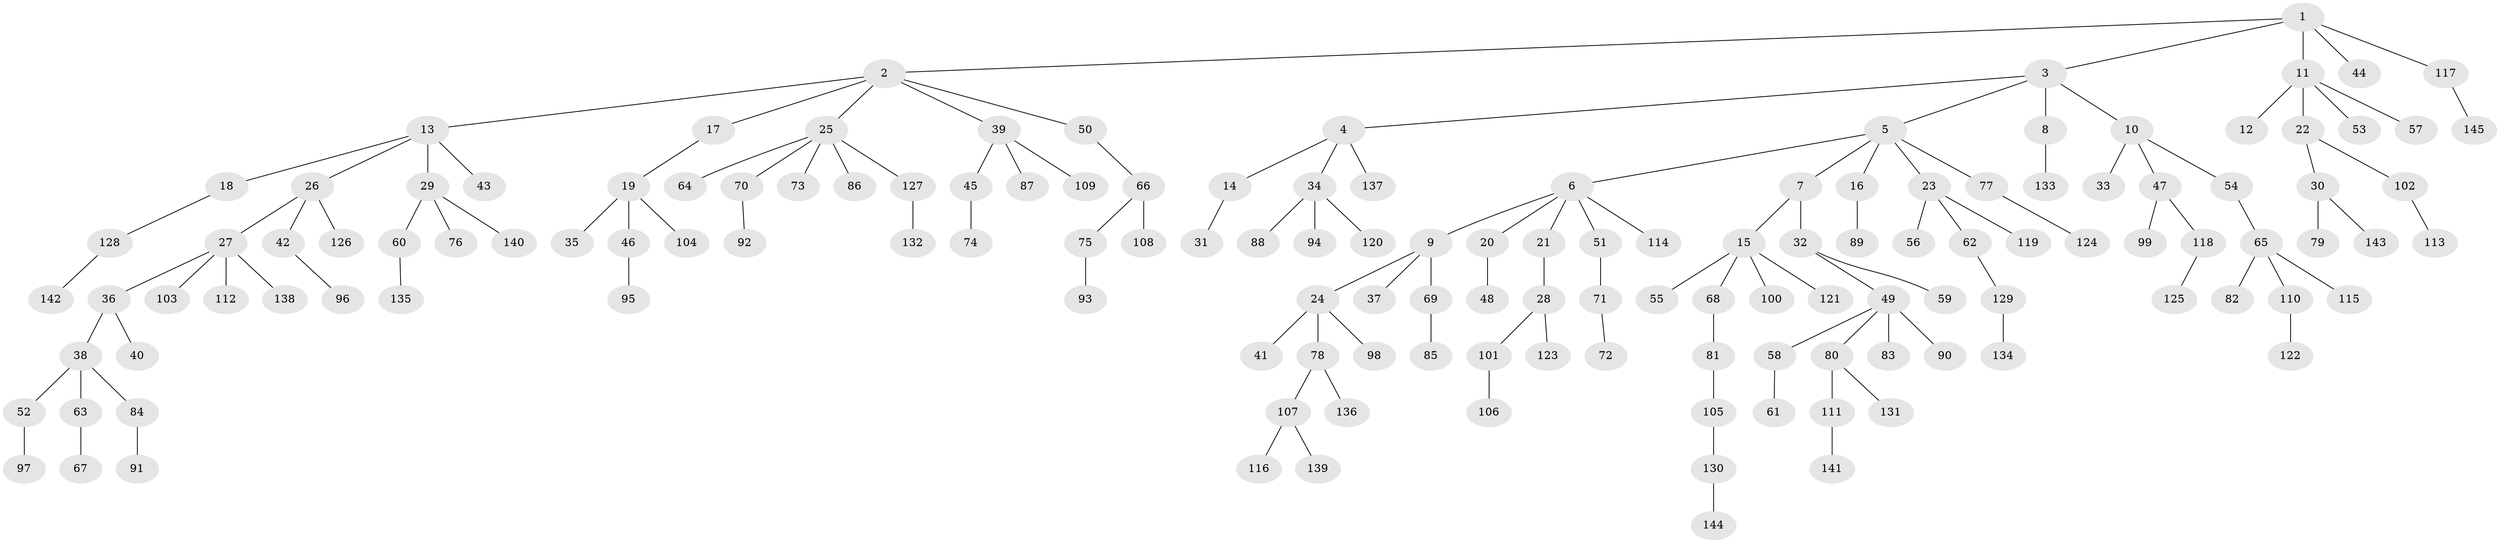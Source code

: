 // Generated by graph-tools (version 1.1) at 2025/11/02/27/25 16:11:25]
// undirected, 145 vertices, 144 edges
graph export_dot {
graph [start="1"]
  node [color=gray90,style=filled];
  1;
  2;
  3;
  4;
  5;
  6;
  7;
  8;
  9;
  10;
  11;
  12;
  13;
  14;
  15;
  16;
  17;
  18;
  19;
  20;
  21;
  22;
  23;
  24;
  25;
  26;
  27;
  28;
  29;
  30;
  31;
  32;
  33;
  34;
  35;
  36;
  37;
  38;
  39;
  40;
  41;
  42;
  43;
  44;
  45;
  46;
  47;
  48;
  49;
  50;
  51;
  52;
  53;
  54;
  55;
  56;
  57;
  58;
  59;
  60;
  61;
  62;
  63;
  64;
  65;
  66;
  67;
  68;
  69;
  70;
  71;
  72;
  73;
  74;
  75;
  76;
  77;
  78;
  79;
  80;
  81;
  82;
  83;
  84;
  85;
  86;
  87;
  88;
  89;
  90;
  91;
  92;
  93;
  94;
  95;
  96;
  97;
  98;
  99;
  100;
  101;
  102;
  103;
  104;
  105;
  106;
  107;
  108;
  109;
  110;
  111;
  112;
  113;
  114;
  115;
  116;
  117;
  118;
  119;
  120;
  121;
  122;
  123;
  124;
  125;
  126;
  127;
  128;
  129;
  130;
  131;
  132;
  133;
  134;
  135;
  136;
  137;
  138;
  139;
  140;
  141;
  142;
  143;
  144;
  145;
  1 -- 2;
  1 -- 3;
  1 -- 11;
  1 -- 44;
  1 -- 117;
  2 -- 13;
  2 -- 17;
  2 -- 25;
  2 -- 39;
  2 -- 50;
  3 -- 4;
  3 -- 5;
  3 -- 8;
  3 -- 10;
  4 -- 14;
  4 -- 34;
  4 -- 137;
  5 -- 6;
  5 -- 7;
  5 -- 16;
  5 -- 23;
  5 -- 77;
  6 -- 9;
  6 -- 20;
  6 -- 21;
  6 -- 51;
  6 -- 114;
  7 -- 15;
  7 -- 32;
  8 -- 133;
  9 -- 24;
  9 -- 37;
  9 -- 69;
  10 -- 33;
  10 -- 47;
  10 -- 54;
  11 -- 12;
  11 -- 22;
  11 -- 53;
  11 -- 57;
  13 -- 18;
  13 -- 26;
  13 -- 29;
  13 -- 43;
  14 -- 31;
  15 -- 55;
  15 -- 68;
  15 -- 100;
  15 -- 121;
  16 -- 89;
  17 -- 19;
  18 -- 128;
  19 -- 35;
  19 -- 46;
  19 -- 104;
  20 -- 48;
  21 -- 28;
  22 -- 30;
  22 -- 102;
  23 -- 56;
  23 -- 62;
  23 -- 119;
  24 -- 41;
  24 -- 78;
  24 -- 98;
  25 -- 64;
  25 -- 70;
  25 -- 73;
  25 -- 86;
  25 -- 127;
  26 -- 27;
  26 -- 42;
  26 -- 126;
  27 -- 36;
  27 -- 103;
  27 -- 112;
  27 -- 138;
  28 -- 101;
  28 -- 123;
  29 -- 60;
  29 -- 76;
  29 -- 140;
  30 -- 79;
  30 -- 143;
  32 -- 49;
  32 -- 59;
  34 -- 88;
  34 -- 94;
  34 -- 120;
  36 -- 38;
  36 -- 40;
  38 -- 52;
  38 -- 63;
  38 -- 84;
  39 -- 45;
  39 -- 87;
  39 -- 109;
  42 -- 96;
  45 -- 74;
  46 -- 95;
  47 -- 99;
  47 -- 118;
  49 -- 58;
  49 -- 80;
  49 -- 83;
  49 -- 90;
  50 -- 66;
  51 -- 71;
  52 -- 97;
  54 -- 65;
  58 -- 61;
  60 -- 135;
  62 -- 129;
  63 -- 67;
  65 -- 82;
  65 -- 110;
  65 -- 115;
  66 -- 75;
  66 -- 108;
  68 -- 81;
  69 -- 85;
  70 -- 92;
  71 -- 72;
  75 -- 93;
  77 -- 124;
  78 -- 107;
  78 -- 136;
  80 -- 111;
  80 -- 131;
  81 -- 105;
  84 -- 91;
  101 -- 106;
  102 -- 113;
  105 -- 130;
  107 -- 116;
  107 -- 139;
  110 -- 122;
  111 -- 141;
  117 -- 145;
  118 -- 125;
  127 -- 132;
  128 -- 142;
  129 -- 134;
  130 -- 144;
}
